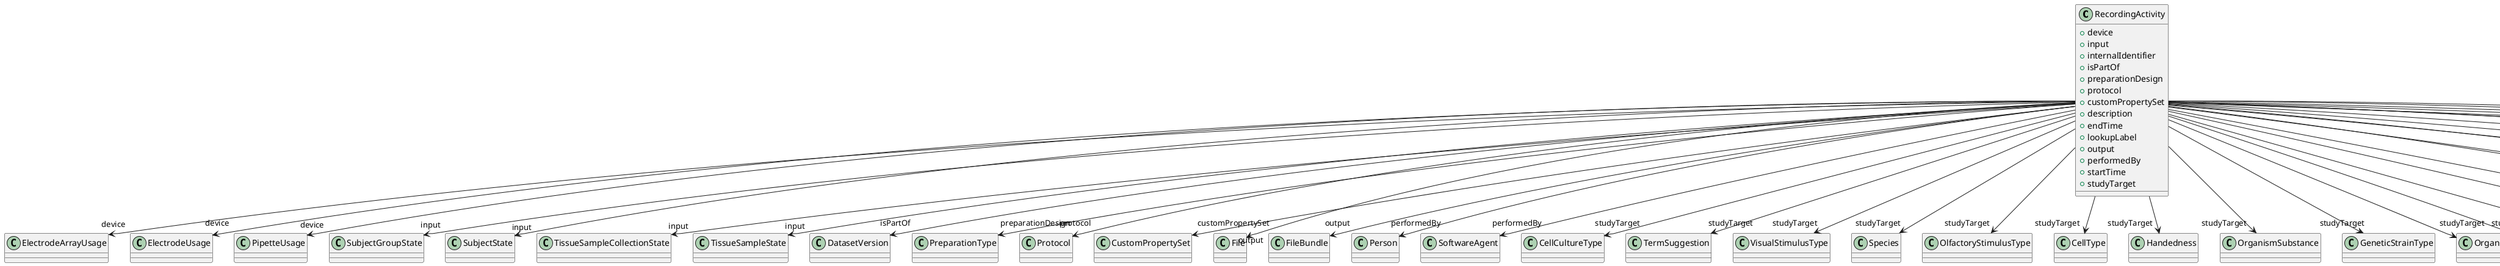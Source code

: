 @startuml
class RecordingActivity {
+device
+input
+internalIdentifier
+isPartOf
+preparationDesign
+protocol
+customPropertySet
+description
+endTime
+lookupLabel
+output
+performedBy
+startTime
+studyTarget

}
RecordingActivity -d-> "device" ElectrodeArrayUsage
RecordingActivity -d-> "device" ElectrodeUsage
RecordingActivity -d-> "device" PipetteUsage
RecordingActivity -d-> "input" SubjectGroupState
RecordingActivity -d-> "input" SubjectState
RecordingActivity -d-> "input" TissueSampleCollectionState
RecordingActivity -d-> "input" TissueSampleState
RecordingActivity -d-> "isPartOf" DatasetVersion
RecordingActivity -d-> "preparationDesign" PreparationType
RecordingActivity -d-> "protocol" Protocol
RecordingActivity -d-> "customPropertySet" CustomPropertySet
RecordingActivity -d-> "output" File
RecordingActivity -d-> "output" FileBundle
RecordingActivity -d-> "performedBy" Person
RecordingActivity -d-> "performedBy" SoftwareAgent
RecordingActivity -d-> "studyTarget" CellCultureType
RecordingActivity -d-> "studyTarget" TermSuggestion
RecordingActivity -d-> "studyTarget" VisualStimulusType
RecordingActivity -d-> "studyTarget" Species
RecordingActivity -d-> "studyTarget" OlfactoryStimulusType
RecordingActivity -d-> "studyTarget" CellType
RecordingActivity -d-> "studyTarget" Handedness
RecordingActivity -d-> "studyTarget" OrganismSubstance
RecordingActivity -d-> "studyTarget" GeneticStrainType
RecordingActivity -d-> "studyTarget" Organ
RecordingActivity -d-> "studyTarget" Disease
RecordingActivity -d-> "studyTarget" OrganismSystem
RecordingActivity -d-> "studyTarget" BiologicalOrder
RecordingActivity -d-> "studyTarget" UBERONParcellation
RecordingActivity -d-> "studyTarget" BiologicalSex
RecordingActivity -d-> "studyTarget" ElectricalStimulusType
RecordingActivity -d-> "studyTarget" MolecularEntity
RecordingActivity -d-> "studyTarget" GustatoryStimulusType
RecordingActivity -d-> "studyTarget" AuditoryStimulusType
RecordingActivity -d-> "studyTarget" TactileStimulusType
RecordingActivity -d-> "studyTarget" SubcellularEntity
RecordingActivity -d-> "studyTarget" OpticalStimulusType
RecordingActivity -d-> "studyTarget" BreedingType
RecordingActivity -d-> "studyTarget" DiseaseModel
RecordingActivity -d-> "studyTarget" CustomAnatomicalEntity
RecordingActivity -d-> "studyTarget" ParcellationEntityVersion
RecordingActivity -d-> "studyTarget" ParcellationEntity

@enduml